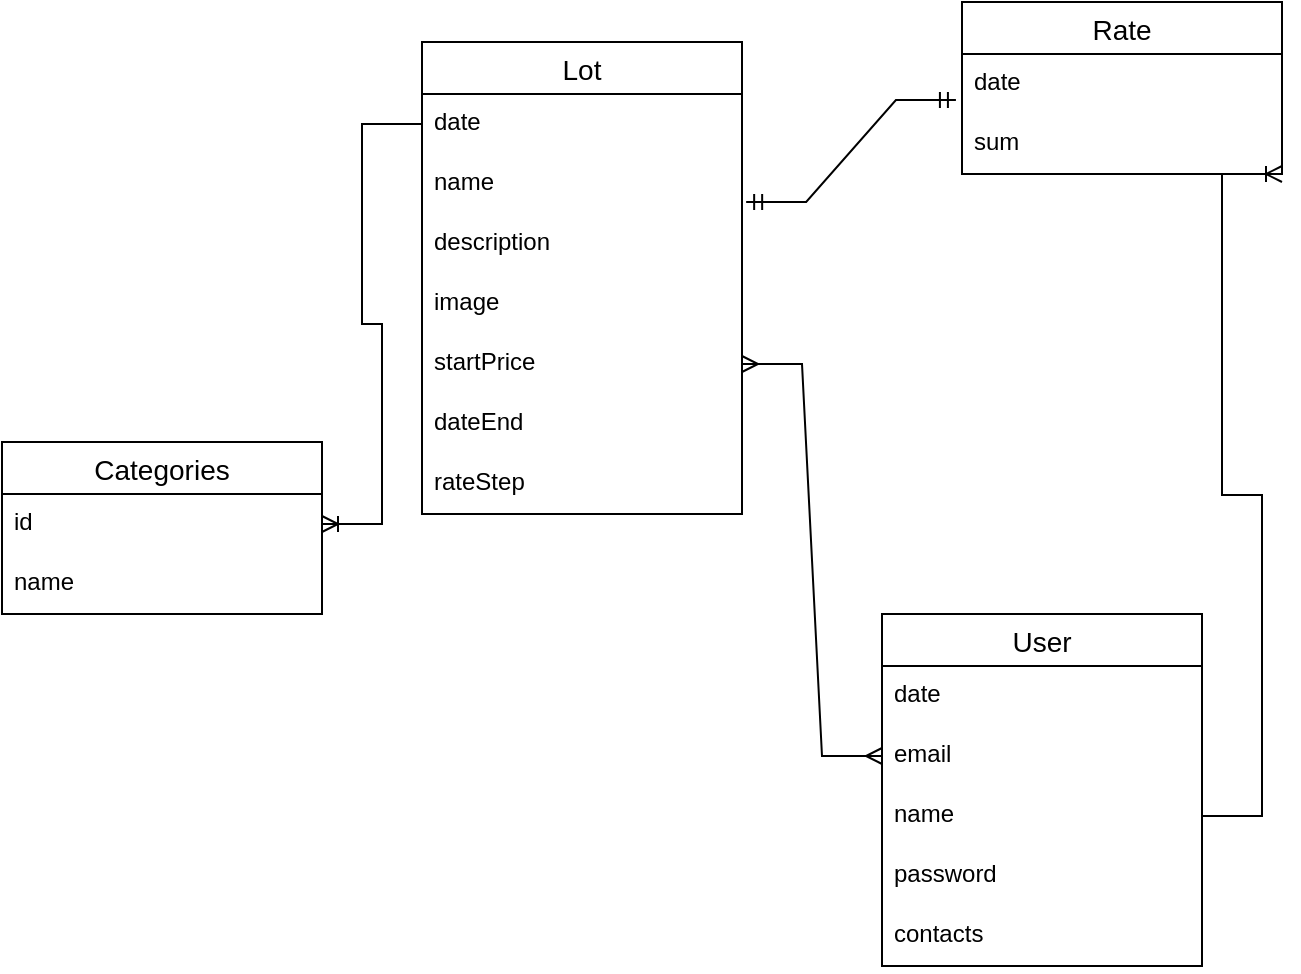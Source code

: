<mxfile version="20.4.0" type="device"><diagram id="4F51fjr-qKRNkWYxhrAc" name="Страница 1"><mxGraphModel dx="1422" dy="762" grid="1" gridSize="10" guides="1" tooltips="1" connect="1" arrows="1" fold="1" page="1" pageScale="1" pageWidth="827" pageHeight="1169" math="0" shadow="0"><root><mxCell id="0"/><mxCell id="1" parent="0"/><mxCell id="AOb5Q00XcoWjfWjq6vpe-1" value="Rate" style="swimlane;fontStyle=0;childLayout=stackLayout;horizontal=1;startSize=26;horizontalStack=0;resizeParent=1;resizeParentMax=0;resizeLast=0;collapsible=1;marginBottom=0;align=center;fontSize=14;" vertex="1" parent="1"><mxGeometry x="550" y="80" width="160" height="86" as="geometry"/></mxCell><mxCell id="AOb5Q00XcoWjfWjq6vpe-2" value="date" style="text;strokeColor=none;fillColor=none;spacingLeft=4;spacingRight=4;overflow=hidden;rotatable=0;points=[[0,0.5],[1,0.5]];portConstraint=eastwest;fontSize=12;" vertex="1" parent="AOb5Q00XcoWjfWjq6vpe-1"><mxGeometry y="26" width="160" height="30" as="geometry"/></mxCell><mxCell id="AOb5Q00XcoWjfWjq6vpe-3" value="sum" style="text;strokeColor=none;fillColor=none;spacingLeft=4;spacingRight=4;overflow=hidden;rotatable=0;points=[[0,0.5],[1,0.5]];portConstraint=eastwest;fontSize=12;" vertex="1" parent="AOb5Q00XcoWjfWjq6vpe-1"><mxGeometry y="56" width="160" height="30" as="geometry"/></mxCell><mxCell id="AOb5Q00XcoWjfWjq6vpe-5" value="Categories" style="swimlane;fontStyle=0;childLayout=stackLayout;horizontal=1;startSize=26;horizontalStack=0;resizeParent=1;resizeParentMax=0;resizeLast=0;collapsible=1;marginBottom=0;align=center;fontSize=14;" vertex="1" parent="1"><mxGeometry x="70" y="300" width="160" height="86" as="geometry"/></mxCell><mxCell id="AOb5Q00XcoWjfWjq6vpe-7" value="id" style="text;strokeColor=none;fillColor=none;spacingLeft=4;spacingRight=4;overflow=hidden;rotatable=0;points=[[0,0.5],[1,0.5]];portConstraint=eastwest;fontSize=12;" vertex="1" parent="AOb5Q00XcoWjfWjq6vpe-5"><mxGeometry y="26" width="160" height="30" as="geometry"/></mxCell><mxCell id="AOb5Q00XcoWjfWjq6vpe-6" value="name" style="text;strokeColor=none;fillColor=none;spacingLeft=4;spacingRight=4;overflow=hidden;rotatable=0;points=[[0,0.5],[1,0.5]];portConstraint=eastwest;fontSize=12;" vertex="1" parent="AOb5Q00XcoWjfWjq6vpe-5"><mxGeometry y="56" width="160" height="30" as="geometry"/></mxCell><mxCell id="AOb5Q00XcoWjfWjq6vpe-9" value="Lot" style="swimlane;fontStyle=0;childLayout=stackLayout;horizontal=1;startSize=26;horizontalStack=0;resizeParent=1;resizeParentMax=0;resizeLast=0;collapsible=1;marginBottom=0;align=center;fontSize=14;" vertex="1" parent="1"><mxGeometry x="280" y="100" width="160" height="236" as="geometry"/></mxCell><mxCell id="AOb5Q00XcoWjfWjq6vpe-10" value="date" style="text;strokeColor=none;fillColor=none;spacingLeft=4;spacingRight=4;overflow=hidden;rotatable=0;points=[[0,0.5],[1,0.5]];portConstraint=eastwest;fontSize=12;" vertex="1" parent="AOb5Q00XcoWjfWjq6vpe-9"><mxGeometry y="26" width="160" height="30" as="geometry"/></mxCell><mxCell id="AOb5Q00XcoWjfWjq6vpe-12" value="name" style="text;strokeColor=none;fillColor=none;spacingLeft=4;spacingRight=4;overflow=hidden;rotatable=0;points=[[0,0.5],[1,0.5]];portConstraint=eastwest;fontSize=12;" vertex="1" parent="AOb5Q00XcoWjfWjq6vpe-9"><mxGeometry y="56" width="160" height="30" as="geometry"/></mxCell><mxCell id="AOb5Q00XcoWjfWjq6vpe-18" value="description" style="text;strokeColor=none;fillColor=none;spacingLeft=4;spacingRight=4;overflow=hidden;rotatable=0;points=[[0,0.5],[1,0.5]];portConstraint=eastwest;fontSize=12;" vertex="1" parent="AOb5Q00XcoWjfWjq6vpe-9"><mxGeometry y="86" width="160" height="30" as="geometry"/></mxCell><mxCell id="AOb5Q00XcoWjfWjq6vpe-20" value="image" style="text;strokeColor=none;fillColor=none;spacingLeft=4;spacingRight=4;overflow=hidden;rotatable=0;points=[[0,0.5],[1,0.5]];portConstraint=eastwest;fontSize=12;" vertex="1" parent="AOb5Q00XcoWjfWjq6vpe-9"><mxGeometry y="116" width="160" height="30" as="geometry"/></mxCell><mxCell id="AOb5Q00XcoWjfWjq6vpe-22" value="startPrice" style="text;strokeColor=none;fillColor=none;spacingLeft=4;spacingRight=4;overflow=hidden;rotatable=0;points=[[0,0.5],[1,0.5]];portConstraint=eastwest;fontSize=12;" vertex="1" parent="AOb5Q00XcoWjfWjq6vpe-9"><mxGeometry y="146" width="160" height="30" as="geometry"/></mxCell><mxCell id="AOb5Q00XcoWjfWjq6vpe-23" value="dateEnd" style="text;strokeColor=none;fillColor=none;spacingLeft=4;spacingRight=4;overflow=hidden;rotatable=0;points=[[0,0.5],[1,0.5]];portConstraint=eastwest;fontSize=12;" vertex="1" parent="AOb5Q00XcoWjfWjq6vpe-9"><mxGeometry y="176" width="160" height="30" as="geometry"/></mxCell><mxCell id="AOb5Q00XcoWjfWjq6vpe-21" value="rateStep" style="text;strokeColor=none;fillColor=none;spacingLeft=4;spacingRight=4;overflow=hidden;rotatable=0;points=[[0,0.5],[1,0.5]];portConstraint=eastwest;fontSize=12;" vertex="1" parent="AOb5Q00XcoWjfWjq6vpe-9"><mxGeometry y="206" width="160" height="30" as="geometry"/></mxCell><mxCell id="AOb5Q00XcoWjfWjq6vpe-13" value="User" style="swimlane;fontStyle=0;childLayout=stackLayout;horizontal=1;startSize=26;horizontalStack=0;resizeParent=1;resizeParentMax=0;resizeLast=0;collapsible=1;marginBottom=0;align=center;fontSize=14;" vertex="1" parent="1"><mxGeometry x="510" y="386" width="160" height="176" as="geometry"/></mxCell><mxCell id="AOb5Q00XcoWjfWjq6vpe-14" value="date" style="text;strokeColor=none;fillColor=none;spacingLeft=4;spacingRight=4;overflow=hidden;rotatable=0;points=[[0,0.5],[1,0.5]];portConstraint=eastwest;fontSize=12;" vertex="1" parent="AOb5Q00XcoWjfWjq6vpe-13"><mxGeometry y="26" width="160" height="30" as="geometry"/></mxCell><mxCell id="AOb5Q00XcoWjfWjq6vpe-15" value="email" style="text;strokeColor=none;fillColor=none;spacingLeft=4;spacingRight=4;overflow=hidden;rotatable=0;points=[[0,0.5],[1,0.5]];portConstraint=eastwest;fontSize=12;" vertex="1" parent="AOb5Q00XcoWjfWjq6vpe-13"><mxGeometry y="56" width="160" height="30" as="geometry"/></mxCell><mxCell id="AOb5Q00XcoWjfWjq6vpe-16" value="name" style="text;strokeColor=none;fillColor=none;spacingLeft=4;spacingRight=4;overflow=hidden;rotatable=0;points=[[0,0.5],[1,0.5]];portConstraint=eastwest;fontSize=12;" vertex="1" parent="AOb5Q00XcoWjfWjq6vpe-13"><mxGeometry y="86" width="160" height="30" as="geometry"/></mxCell><mxCell id="AOb5Q00XcoWjfWjq6vpe-29" value="password" style="text;strokeColor=none;fillColor=none;spacingLeft=4;spacingRight=4;overflow=hidden;rotatable=0;points=[[0,0.5],[1,0.5]];portConstraint=eastwest;fontSize=12;" vertex="1" parent="AOb5Q00XcoWjfWjq6vpe-13"><mxGeometry y="116" width="160" height="30" as="geometry"/></mxCell><mxCell id="AOb5Q00XcoWjfWjq6vpe-30" value="contacts" style="text;strokeColor=none;fillColor=none;spacingLeft=4;spacingRight=4;overflow=hidden;rotatable=0;points=[[0,0.5],[1,0.5]];portConstraint=eastwest;fontSize=12;" vertex="1" parent="AOb5Q00XcoWjfWjq6vpe-13"><mxGeometry y="146" width="160" height="30" as="geometry"/></mxCell><mxCell id="AOb5Q00XcoWjfWjq6vpe-17" value="" style="edgeStyle=entityRelationEdgeStyle;fontSize=12;html=1;endArrow=ERoneToMany;rounded=0;entryX=1;entryY=0.5;entryDx=0;entryDy=0;exitX=0;exitY=0.5;exitDx=0;exitDy=0;" edge="1" parent="1" source="AOb5Q00XcoWjfWjq6vpe-10" target="AOb5Q00XcoWjfWjq6vpe-7"><mxGeometry width="100" height="100" relative="1" as="geometry"><mxPoint x="350" y="201" as="sourcePoint"/><mxPoint x="450" y="101" as="targetPoint"/></mxGeometry></mxCell><mxCell id="AOb5Q00XcoWjfWjq6vpe-27" value="" style="edgeStyle=entityRelationEdgeStyle;fontSize=12;html=1;endArrow=ERmandOne;startArrow=ERmandOne;rounded=0;exitX=1.013;exitY=0.8;exitDx=0;exitDy=0;exitPerimeter=0;entryX=-0.019;entryY=0.767;entryDx=0;entryDy=0;entryPerimeter=0;" edge="1" parent="1" source="AOb5Q00XcoWjfWjq6vpe-12" target="AOb5Q00XcoWjfWjq6vpe-2"><mxGeometry width="100" height="100" relative="1" as="geometry"><mxPoint x="360" y="380" as="sourcePoint"/><mxPoint x="460" y="280" as="targetPoint"/></mxGeometry></mxCell><mxCell id="AOb5Q00XcoWjfWjq6vpe-31" value="" style="edgeStyle=entityRelationEdgeStyle;fontSize=12;html=1;endArrow=ERmany;startArrow=ERmany;rounded=0;exitX=1;exitY=0.5;exitDx=0;exitDy=0;entryX=0;entryY=0.5;entryDx=0;entryDy=0;" edge="1" parent="1" source="AOb5Q00XcoWjfWjq6vpe-22" target="AOb5Q00XcoWjfWjq6vpe-15"><mxGeometry width="100" height="100" relative="1" as="geometry"><mxPoint x="360" y="380" as="sourcePoint"/><mxPoint x="460" y="280" as="targetPoint"/></mxGeometry></mxCell><mxCell id="AOb5Q00XcoWjfWjq6vpe-32" value="" style="edgeStyle=entityRelationEdgeStyle;fontSize=12;html=1;endArrow=ERoneToMany;rounded=0;exitX=1;exitY=0.5;exitDx=0;exitDy=0;entryX=1;entryY=1;entryDx=0;entryDy=0;entryPerimeter=0;" edge="1" parent="1" source="AOb5Q00XcoWjfWjq6vpe-16" target="AOb5Q00XcoWjfWjq6vpe-3"><mxGeometry width="100" height="100" relative="1" as="geometry"><mxPoint x="880" y="500" as="sourcePoint"/><mxPoint x="980" y="400" as="targetPoint"/></mxGeometry></mxCell></root></mxGraphModel></diagram></mxfile>